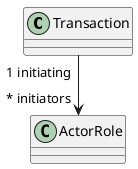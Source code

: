 {
  "sha1": "8jc52ptyp5v9rxczw5km4hlx6h6p6tb",
  "insertion": {
    "when": "2024-05-30T20:48:21.430Z",
    "user": "plantuml@gmail.com"
  }
}
@startuml
class Transaction 
class ActorRole
Transaction "1 initiating" --> "~* initiators" ActorRole
@enduml
